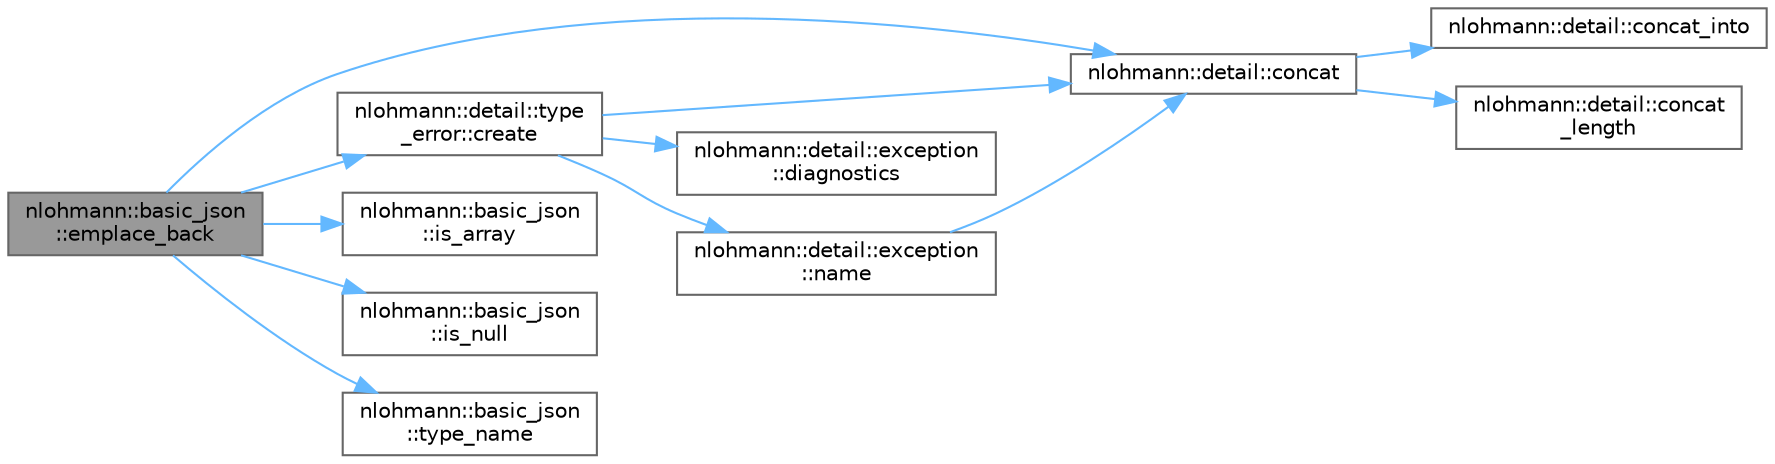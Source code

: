 digraph "nlohmann::basic_json::emplace_back"
{
 // LATEX_PDF_SIZE
  bgcolor="transparent";
  edge [fontname=Helvetica,fontsize=10,labelfontname=Helvetica,labelfontsize=10];
  node [fontname=Helvetica,fontsize=10,shape=box,height=0.2,width=0.4];
  rankdir="LR";
  Node1 [id="Node000001",label="nlohmann::basic_json\l::emplace_back",height=0.2,width=0.4,color="gray40", fillcolor="grey60", style="filled", fontcolor="black",tooltip="add an object to an array"];
  Node1 -> Node2 [id="edge23_Node000001_Node000002",color="steelblue1",style="solid",tooltip=" "];
  Node2 [id="Node000002",label="nlohmann::detail::concat",height=0.2,width=0.4,color="grey40", fillcolor="white", style="filled",URL="$namespacenlohmann_1_1detail.html#a988ba5d6c0412dff629c6f6d6d226fb0",tooltip=" "];
  Node2 -> Node3 [id="edge24_Node000002_Node000003",color="steelblue1",style="solid",tooltip=" "];
  Node3 [id="Node000003",label="nlohmann::detail::concat_into",height=0.2,width=0.4,color="grey40", fillcolor="white", style="filled",URL="$namespacenlohmann_1_1detail.html#a8501011f8c39fdc1451d41a17032a9c1",tooltip=" "];
  Node2 -> Node4 [id="edge25_Node000002_Node000004",color="steelblue1",style="solid",tooltip=" "];
  Node4 [id="Node000004",label="nlohmann::detail::concat\l_length",height=0.2,width=0.4,color="grey40", fillcolor="white", style="filled",URL="$namespacenlohmann_1_1detail.html#ade7da17ad4a5a2be5bc12a6427a3c207",tooltip=" "];
  Node1 -> Node5 [id="edge26_Node000001_Node000005",color="steelblue1",style="solid",tooltip=" "];
  Node5 [id="Node000005",label="nlohmann::detail::type\l_error::create",height=0.2,width=0.4,color="grey40", fillcolor="white", style="filled",URL="$classnlohmann_1_1detail_1_1type__error.html#a297461f501f827c740487a14e920a13d",tooltip=" "];
  Node5 -> Node2 [id="edge27_Node000005_Node000002",color="steelblue1",style="solid",tooltip=" "];
  Node5 -> Node6 [id="edge28_Node000005_Node000006",color="steelblue1",style="solid",tooltip=" "];
  Node6 [id="Node000006",label="nlohmann::detail::exception\l::diagnostics",height=0.2,width=0.4,color="grey40", fillcolor="white", style="filled",URL="$classnlohmann_1_1detail_1_1exception.html#a9032b2e5d344c9f1f7afef4212f0ad39",tooltip=" "];
  Node5 -> Node7 [id="edge29_Node000005_Node000007",color="steelblue1",style="solid",tooltip=" "];
  Node7 [id="Node000007",label="nlohmann::detail::exception\l::name",height=0.2,width=0.4,color="grey40", fillcolor="white", style="filled",URL="$classnlohmann_1_1detail_1_1exception.html#abf41a7e9178356314082284e6cfea278",tooltip=" "];
  Node7 -> Node2 [id="edge30_Node000007_Node000002",color="steelblue1",style="solid",tooltip=" "];
  Node1 -> Node8 [id="edge31_Node000001_Node000008",color="steelblue1",style="solid",tooltip=" "];
  Node8 [id="Node000008",label="nlohmann::basic_json\l::is_array",height=0.2,width=0.4,color="grey40", fillcolor="white", style="filled",URL="$classnlohmann_1_1basic__json.html#ab5b70d60a636b9c5e10f6c8caac60b9e",tooltip="return whether value is an array"];
  Node1 -> Node9 [id="edge32_Node000001_Node000009",color="steelblue1",style="solid",tooltip=" "];
  Node9 [id="Node000009",label="nlohmann::basic_json\l::is_null",height=0.2,width=0.4,color="grey40", fillcolor="white", style="filled",URL="$classnlohmann_1_1basic__json.html#aedc7afad96292b5ab61a2e0ad3067f5f",tooltip="return whether value is null"];
  Node1 -> Node10 [id="edge33_Node000001_Node000010",color="steelblue1",style="solid",tooltip=" "];
  Node10 [id="Node000010",label="nlohmann::basic_json\l::type_name",height=0.2,width=0.4,color="grey40", fillcolor="white", style="filled",URL="$classnlohmann_1_1basic__json.html#ab8811fc4eab6091b32b34b3ac3e90474",tooltip="return the type as string"];
}
